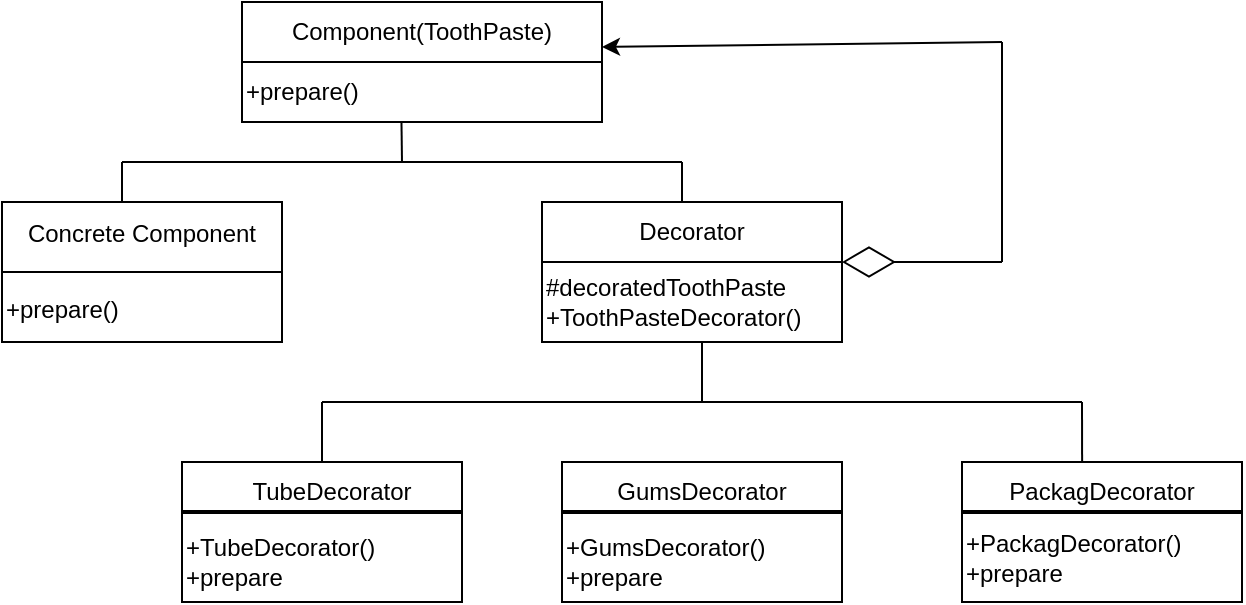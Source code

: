 <mxfile version="22.1.7" type="device">
  <diagram id="C5RBs43oDa-KdzZeNtuy" name="Page-1">
    <mxGraphModel dx="744" dy="744" grid="1" gridSize="10" guides="1" tooltips="1" connect="1" arrows="1" fold="1" page="1" pageScale="1" pageWidth="827" pageHeight="1169" math="0" shadow="0">
      <root>
        <mxCell id="WIyWlLk6GJQsqaUBKTNV-0" />
        <mxCell id="WIyWlLk6GJQsqaUBKTNV-1" parent="WIyWlLk6GJQsqaUBKTNV-0" />
        <mxCell id="uPjqEwY7RS6ZWbBgPLIq-0" value="" style="html=1;whiteSpace=wrap;" vertex="1" parent="WIyWlLk6GJQsqaUBKTNV-1">
          <mxGeometry x="340" y="240" width="180" height="60" as="geometry" />
        </mxCell>
        <mxCell id="uPjqEwY7RS6ZWbBgPLIq-2" value="" style="endArrow=none;html=1;rounded=0;entryX=1;entryY=0.5;entryDx=0;entryDy=0;" edge="1" parent="WIyWlLk6GJQsqaUBKTNV-1" target="uPjqEwY7RS6ZWbBgPLIq-0">
          <mxGeometry width="50" height="50" relative="1" as="geometry">
            <mxPoint x="340" y="270" as="sourcePoint" />
            <mxPoint x="390" y="220" as="targetPoint" />
          </mxGeometry>
        </mxCell>
        <mxCell id="uPjqEwY7RS6ZWbBgPLIq-3" value="Component(ToothPaste&lt;span style=&quot;background-color: initial;&quot;&gt;)&lt;/span&gt;" style="text;html=1;strokeColor=none;fillColor=none;align=center;verticalAlign=middle;whiteSpace=wrap;rounded=0;" vertex="1" parent="WIyWlLk6GJQsqaUBKTNV-1">
          <mxGeometry x="340" y="240" width="180" height="30" as="geometry" />
        </mxCell>
        <mxCell id="uPjqEwY7RS6ZWbBgPLIq-4" value="+prepare()" style="text;html=1;strokeColor=none;fillColor=none;align=left;verticalAlign=middle;whiteSpace=wrap;rounded=0;" vertex="1" parent="WIyWlLk6GJQsqaUBKTNV-1">
          <mxGeometry x="340" y="270" width="180" height="30" as="geometry" />
        </mxCell>
        <mxCell id="uPjqEwY7RS6ZWbBgPLIq-5" value="" style="html=1;whiteSpace=wrap;" vertex="1" parent="WIyWlLk6GJQsqaUBKTNV-1">
          <mxGeometry x="220" y="340" width="140" height="70" as="geometry" />
        </mxCell>
        <mxCell id="uPjqEwY7RS6ZWbBgPLIq-6" value="" style="line;strokeWidth=1;fillColor=none;align=left;verticalAlign=middle;spacingTop=-1;spacingLeft=3;spacingRight=3;rotatable=0;labelPosition=right;points=[];portConstraint=eastwest;strokeColor=inherit;" vertex="1" parent="WIyWlLk6GJQsqaUBKTNV-1">
          <mxGeometry x="220" y="371" width="140" height="8" as="geometry" />
        </mxCell>
        <mxCell id="uPjqEwY7RS6ZWbBgPLIq-7" value="Concrete Component" style="text;html=1;strokeColor=none;fillColor=none;align=center;verticalAlign=middle;whiteSpace=wrap;rounded=0;" vertex="1" parent="WIyWlLk6GJQsqaUBKTNV-1">
          <mxGeometry x="220" y="341" width="140" height="30" as="geometry" />
        </mxCell>
        <mxCell id="uPjqEwY7RS6ZWbBgPLIq-8" value="+prepare()" style="text;html=1;strokeColor=none;fillColor=none;align=left;verticalAlign=middle;whiteSpace=wrap;rounded=0;" vertex="1" parent="WIyWlLk6GJQsqaUBKTNV-1">
          <mxGeometry x="220" y="379" width="140" height="30" as="geometry" />
        </mxCell>
        <mxCell id="uPjqEwY7RS6ZWbBgPLIq-9" value="" style="html=1;whiteSpace=wrap;" vertex="1" parent="WIyWlLk6GJQsqaUBKTNV-1">
          <mxGeometry x="490" y="340" width="150" height="70" as="geometry" />
        </mxCell>
        <mxCell id="uPjqEwY7RS6ZWbBgPLIq-10" value="" style="endArrow=none;html=1;rounded=0;entryX=1;entryY=1;entryDx=0;entryDy=0;" edge="1" parent="WIyWlLk6GJQsqaUBKTNV-1" target="uPjqEwY7RS6ZWbBgPLIq-11">
          <mxGeometry width="50" height="50" relative="1" as="geometry">
            <mxPoint x="490" y="370" as="sourcePoint" />
            <mxPoint x="540" y="320" as="targetPoint" />
          </mxGeometry>
        </mxCell>
        <mxCell id="uPjqEwY7RS6ZWbBgPLIq-11" value="Decorator" style="text;html=1;strokeColor=none;fillColor=none;align=center;verticalAlign=middle;whiteSpace=wrap;rounded=0;" vertex="1" parent="WIyWlLk6GJQsqaUBKTNV-1">
          <mxGeometry x="490" y="340" width="150" height="30" as="geometry" />
        </mxCell>
        <mxCell id="uPjqEwY7RS6ZWbBgPLIq-12" value="#decoratedToothPaste&lt;br&gt;+ToothPasteDecorator()" style="text;html=1;strokeColor=none;fillColor=none;align=left;verticalAlign=middle;whiteSpace=wrap;rounded=0;" vertex="1" parent="WIyWlLk6GJQsqaUBKTNV-1">
          <mxGeometry x="490" y="370" width="150" height="40" as="geometry" />
        </mxCell>
        <mxCell id="uPjqEwY7RS6ZWbBgPLIq-18" value="" style="endArrow=none;html=1;rounded=0;" edge="1" parent="WIyWlLk6GJQsqaUBKTNV-1">
          <mxGeometry width="50" height="50" relative="1" as="geometry">
            <mxPoint x="280" y="320" as="sourcePoint" />
            <mxPoint x="560" y="320" as="targetPoint" />
          </mxGeometry>
        </mxCell>
        <mxCell id="uPjqEwY7RS6ZWbBgPLIq-19" value="" style="endArrow=none;html=1;rounded=0;" edge="1" parent="WIyWlLk6GJQsqaUBKTNV-1">
          <mxGeometry width="50" height="50" relative="1" as="geometry">
            <mxPoint x="560" y="340" as="sourcePoint" />
            <mxPoint x="560" y="320" as="targetPoint" />
          </mxGeometry>
        </mxCell>
        <mxCell id="uPjqEwY7RS6ZWbBgPLIq-20" value="" style="endArrow=none;html=1;rounded=0;" edge="1" parent="WIyWlLk6GJQsqaUBKTNV-1">
          <mxGeometry width="50" height="50" relative="1" as="geometry">
            <mxPoint x="280" y="340" as="sourcePoint" />
            <mxPoint x="280" y="320" as="targetPoint" />
          </mxGeometry>
        </mxCell>
        <mxCell id="uPjqEwY7RS6ZWbBgPLIq-21" value="" style="endArrow=none;html=1;rounded=0;entryX=0.443;entryY=0.999;entryDx=0;entryDy=0;entryPerimeter=0;" edge="1" parent="WIyWlLk6GJQsqaUBKTNV-1" target="uPjqEwY7RS6ZWbBgPLIq-4">
          <mxGeometry width="50" height="50" relative="1" as="geometry">
            <mxPoint x="420" y="320" as="sourcePoint" />
            <mxPoint x="470" y="270" as="targetPoint" />
          </mxGeometry>
        </mxCell>
        <mxCell id="uPjqEwY7RS6ZWbBgPLIq-22" value="" style="endArrow=diamondThin;endFill=0;endSize=24;html=1;rounded=0;entryX=1;entryY=0;entryDx=0;entryDy=0;" edge="1" parent="WIyWlLk6GJQsqaUBKTNV-1" target="uPjqEwY7RS6ZWbBgPLIq-12">
          <mxGeometry width="160" relative="1" as="geometry">
            <mxPoint x="720" y="370" as="sourcePoint" />
            <mxPoint x="660" y="250" as="targetPoint" />
          </mxGeometry>
        </mxCell>
        <mxCell id="uPjqEwY7RS6ZWbBgPLIq-23" value="" style="endArrow=none;html=1;rounded=0;" edge="1" parent="WIyWlLk6GJQsqaUBKTNV-1">
          <mxGeometry width="50" height="50" relative="1" as="geometry">
            <mxPoint x="720" y="370" as="sourcePoint" />
            <mxPoint x="720" y="260" as="targetPoint" />
          </mxGeometry>
        </mxCell>
        <mxCell id="uPjqEwY7RS6ZWbBgPLIq-25" value="" style="endArrow=classic;html=1;rounded=0;entryX=1;entryY=0.75;entryDx=0;entryDy=0;" edge="1" parent="WIyWlLk6GJQsqaUBKTNV-1" target="uPjqEwY7RS6ZWbBgPLIq-3">
          <mxGeometry width="50" height="50" relative="1" as="geometry">
            <mxPoint x="720" y="260" as="sourcePoint" />
            <mxPoint x="520" y="270.002" as="targetPoint" />
          </mxGeometry>
        </mxCell>
        <mxCell id="uPjqEwY7RS6ZWbBgPLIq-26" value="" style="endArrow=none;html=1;rounded=0;" edge="1" parent="WIyWlLk6GJQsqaUBKTNV-1">
          <mxGeometry width="50" height="50" relative="1" as="geometry">
            <mxPoint x="570" y="440" as="sourcePoint" />
            <mxPoint x="570" y="410" as="targetPoint" />
          </mxGeometry>
        </mxCell>
        <mxCell id="uPjqEwY7RS6ZWbBgPLIq-27" value="" style="endArrow=none;html=1;rounded=0;" edge="1" parent="WIyWlLk6GJQsqaUBKTNV-1">
          <mxGeometry width="50" height="50" relative="1" as="geometry">
            <mxPoint x="380" y="440" as="sourcePoint" />
            <mxPoint x="760" y="440" as="targetPoint" />
          </mxGeometry>
        </mxCell>
        <mxCell id="uPjqEwY7RS6ZWbBgPLIq-29" value="" style="endArrow=none;html=1;rounded=0;" edge="1" parent="WIyWlLk6GJQsqaUBKTNV-1">
          <mxGeometry width="50" height="50" relative="1" as="geometry">
            <mxPoint x="380" y="470" as="sourcePoint" />
            <mxPoint x="380" y="440" as="targetPoint" />
          </mxGeometry>
        </mxCell>
        <mxCell id="uPjqEwY7RS6ZWbBgPLIq-30" value="" style="html=1;whiteSpace=wrap;" vertex="1" parent="WIyWlLk6GJQsqaUBKTNV-1">
          <mxGeometry x="310" y="470" width="140" height="70" as="geometry" />
        </mxCell>
        <mxCell id="uPjqEwY7RS6ZWbBgPLIq-31" value="" style="line;strokeWidth=2;html=1;" vertex="1" parent="WIyWlLk6GJQsqaUBKTNV-1">
          <mxGeometry x="310" y="490" width="140" height="10" as="geometry" />
        </mxCell>
        <mxCell id="uPjqEwY7RS6ZWbBgPLIq-32" value="" style="html=1;whiteSpace=wrap;" vertex="1" parent="WIyWlLk6GJQsqaUBKTNV-1">
          <mxGeometry x="500" y="470" width="140" height="70" as="geometry" />
        </mxCell>
        <mxCell id="uPjqEwY7RS6ZWbBgPLIq-33" value="" style="line;strokeWidth=2;html=1;" vertex="1" parent="WIyWlLk6GJQsqaUBKTNV-1">
          <mxGeometry x="500" y="490" width="140" height="10" as="geometry" />
        </mxCell>
        <mxCell id="uPjqEwY7RS6ZWbBgPLIq-34" value="" style="html=1;whiteSpace=wrap;" vertex="1" parent="WIyWlLk6GJQsqaUBKTNV-1">
          <mxGeometry x="700" y="470" width="140" height="70" as="geometry" />
        </mxCell>
        <mxCell id="uPjqEwY7RS6ZWbBgPLIq-35" value="" style="line;strokeWidth=2;html=1;" vertex="1" parent="WIyWlLk6GJQsqaUBKTNV-1">
          <mxGeometry x="700" y="490" width="140" height="10" as="geometry" />
        </mxCell>
        <mxCell id="uPjqEwY7RS6ZWbBgPLIq-37" value="" style="endArrow=none;html=1;rounded=0;entryX=0.429;entryY=0.001;entryDx=0;entryDy=0;entryPerimeter=0;" edge="1" parent="WIyWlLk6GJQsqaUBKTNV-1" target="uPjqEwY7RS6ZWbBgPLIq-34">
          <mxGeometry width="50" height="50" relative="1" as="geometry">
            <mxPoint x="760" y="440" as="sourcePoint" />
            <mxPoint x="810" y="390" as="targetPoint" />
          </mxGeometry>
        </mxCell>
        <mxCell id="uPjqEwY7RS6ZWbBgPLIq-39" value="TubeDecorator" style="text;html=1;strokeColor=none;fillColor=none;align=center;verticalAlign=middle;whiteSpace=wrap;rounded=0;" vertex="1" parent="WIyWlLk6GJQsqaUBKTNV-1">
          <mxGeometry x="320" y="470" width="130" height="30" as="geometry" />
        </mxCell>
        <mxCell id="uPjqEwY7RS6ZWbBgPLIq-40" value="+TubeDecorator()&lt;br&gt;+prepare" style="text;html=1;strokeColor=none;fillColor=none;align=left;verticalAlign=middle;whiteSpace=wrap;rounded=0;" vertex="1" parent="WIyWlLk6GJQsqaUBKTNV-1">
          <mxGeometry x="310" y="500" width="140" height="40" as="geometry" />
        </mxCell>
        <mxCell id="uPjqEwY7RS6ZWbBgPLIq-41" value="GumsDecorator" style="text;html=1;strokeColor=none;fillColor=none;align=center;verticalAlign=middle;whiteSpace=wrap;rounded=0;" vertex="1" parent="WIyWlLk6GJQsqaUBKTNV-1">
          <mxGeometry x="500" y="470" width="140" height="30" as="geometry" />
        </mxCell>
        <mxCell id="uPjqEwY7RS6ZWbBgPLIq-42" value="+GumsDecorator()&lt;br&gt;&lt;div style=&quot;&quot;&gt;&lt;span style=&quot;background-color: initial;&quot;&gt;+prepare&lt;/span&gt;&lt;/div&gt;" style="text;html=1;strokeColor=none;fillColor=none;align=left;verticalAlign=middle;whiteSpace=wrap;rounded=0;" vertex="1" parent="WIyWlLk6GJQsqaUBKTNV-1">
          <mxGeometry x="500" y="500" width="140" height="40" as="geometry" />
        </mxCell>
        <mxCell id="uPjqEwY7RS6ZWbBgPLIq-43" value="PackagDecorator" style="text;html=1;strokeColor=none;fillColor=none;align=center;verticalAlign=middle;whiteSpace=wrap;rounded=0;" vertex="1" parent="WIyWlLk6GJQsqaUBKTNV-1">
          <mxGeometry x="700" y="470" width="140" height="30" as="geometry" />
        </mxCell>
        <mxCell id="uPjqEwY7RS6ZWbBgPLIq-44" value="+PackagDecorator()&lt;br&gt;&lt;div style=&quot;&quot;&gt;&lt;span style=&quot;background-color: initial;&quot;&gt;+prepare&lt;/span&gt;&lt;/div&gt;" style="text;html=1;strokeColor=none;fillColor=none;align=left;verticalAlign=middle;whiteSpace=wrap;rounded=0;" vertex="1" parent="WIyWlLk6GJQsqaUBKTNV-1">
          <mxGeometry x="700" y="500" width="130" height="35" as="geometry" />
        </mxCell>
      </root>
    </mxGraphModel>
  </diagram>
</mxfile>
